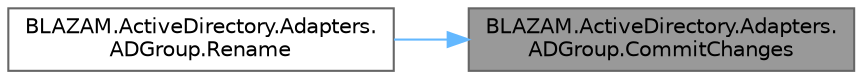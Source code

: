 digraph "BLAZAM.ActiveDirectory.Adapters.ADGroup.CommitChanges"
{
 // LATEX_PDF_SIZE
  bgcolor="transparent";
  edge [fontname=Helvetica,fontsize=10,labelfontname=Helvetica,labelfontsize=10];
  node [fontname=Helvetica,fontsize=10,shape=box,height=0.2,width=0.4];
  rankdir="RL";
  Node1 [id="Node000001",label="BLAZAM.ActiveDirectory.Adapters.\lADGroup.CommitChanges",height=0.2,width=0.4,color="gray40", fillcolor="grey60", style="filled", fontcolor="black",tooltip="Sends all staged changes to the Active Directory server."];
  Node1 -> Node2 [id="edge1_Node000001_Node000002",dir="back",color="steelblue1",style="solid",tooltip=" "];
  Node2 [id="Node000002",label="BLAZAM.ActiveDirectory.Adapters.\lADGroup.Rename",height=0.2,width=0.4,color="grey40", fillcolor="white", style="filled",URL="$class_b_l_a_z_a_m_1_1_active_directory_1_1_adapters_1_1_a_d_group.html#a46a39d36c950507811f5ec14126130f7",tooltip="Renames the CN attribute."];
}
